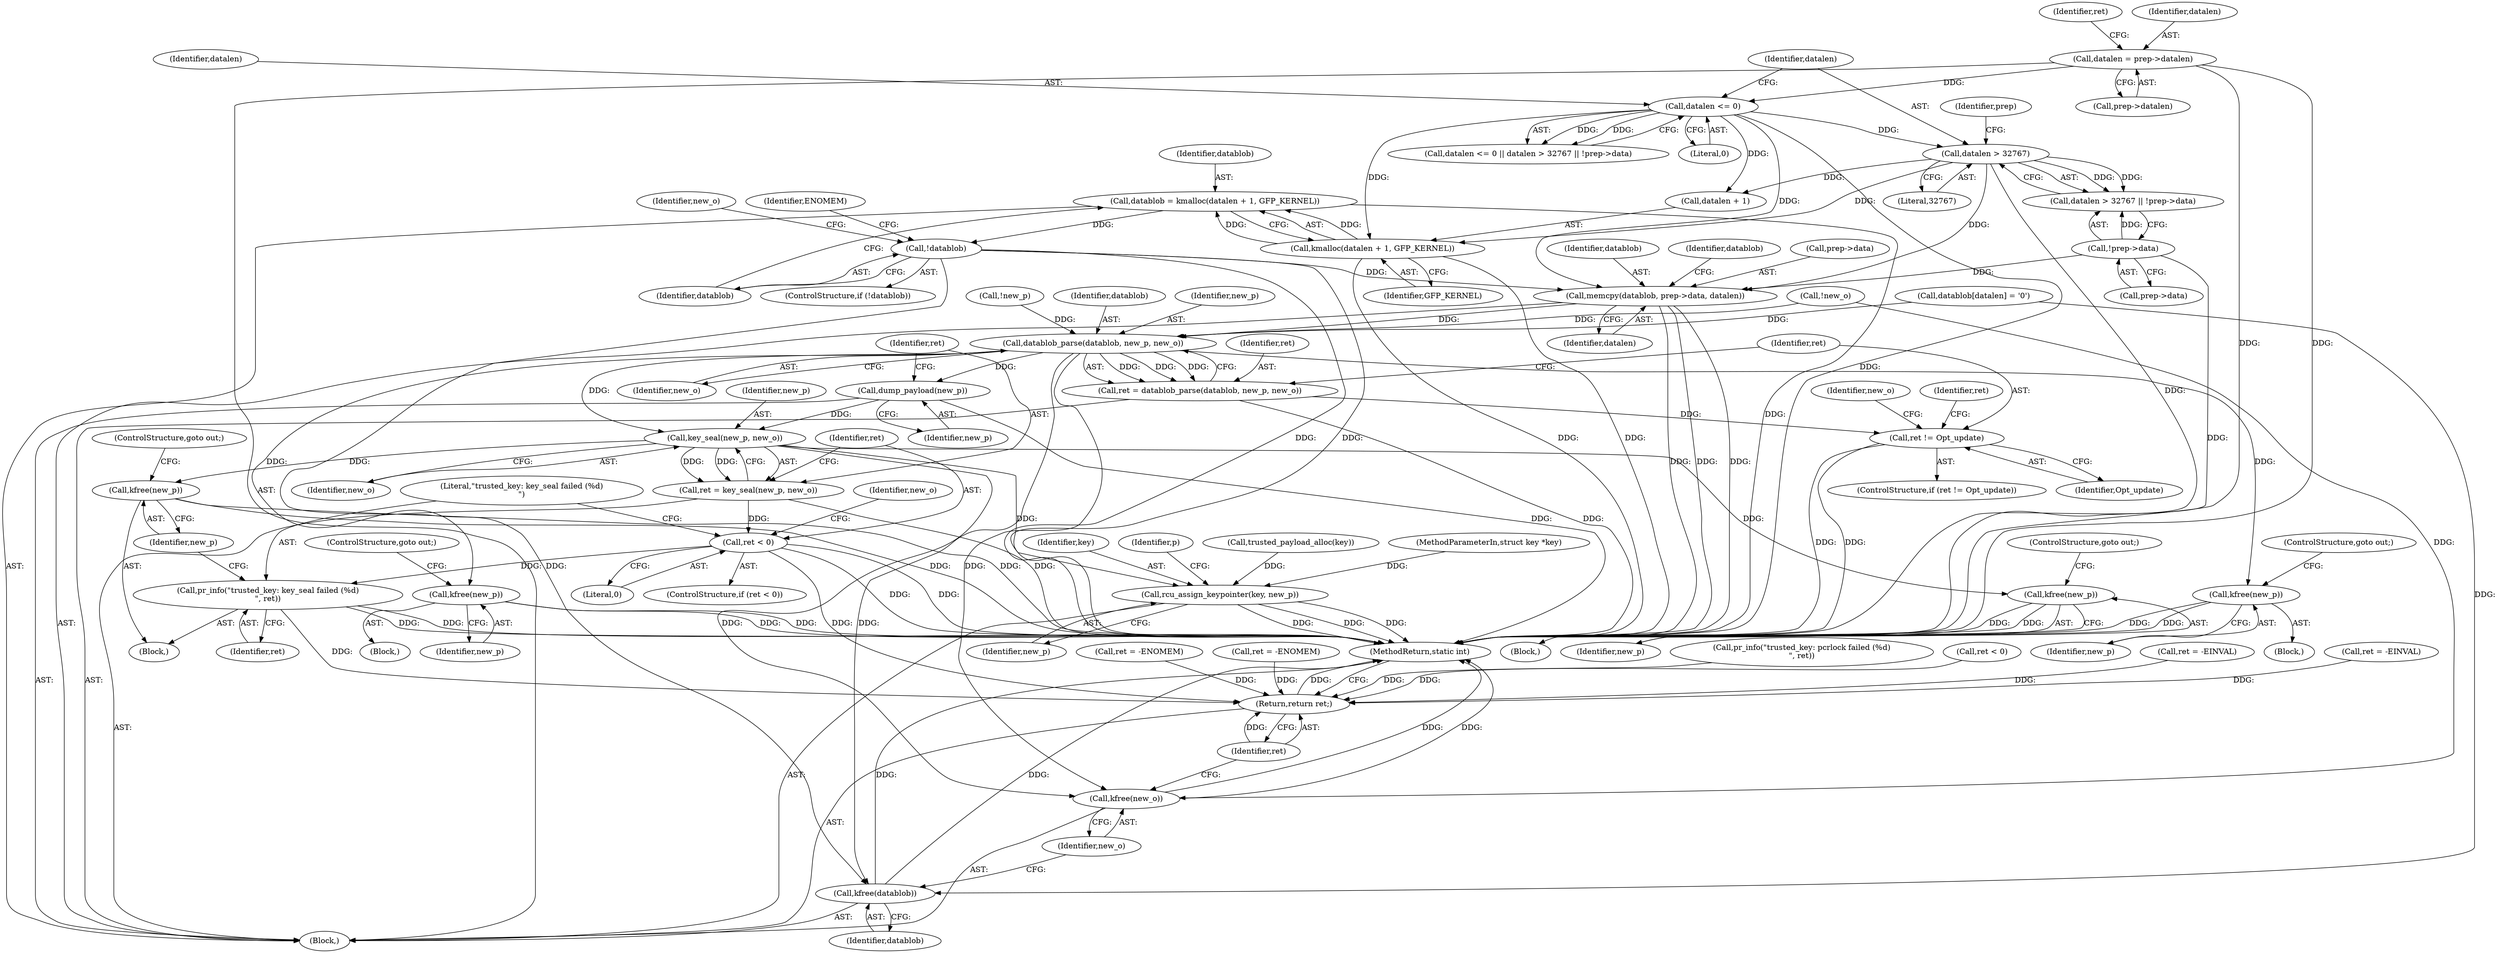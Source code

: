 digraph "0_linux_096fe9eaea40a17e125569f9e657e34cdb6d73bd_0@API" {
"1000200" [label="(Call,memcpy(datablob, prep->data, datalen))"];
"1000170" [label="(Call,!datablob)"];
"1000162" [label="(Call,datablob = kmalloc(datalen + 1, GFP_KERNEL))"];
"1000164" [label="(Call,kmalloc(datalen + 1, GFP_KERNEL))"];
"1000148" [label="(Call,datalen <= 0)"];
"1000109" [label="(Call,datalen = prep->datalen)"];
"1000152" [label="(Call,datalen > 32767)"];
"1000155" [label="(Call,!prep->data)"];
"1000213" [label="(Call,datablob_parse(datablob, new_p, new_o))"];
"1000211" [label="(Call,ret = datablob_parse(datablob, new_p, new_o))"];
"1000218" [label="(Call,ret != Opt_update)"];
"1000226" [label="(Call,kfree(new_p))"];
"1000239" [label="(Call,kfree(new_p))"];
"1000268" [label="(Call,dump_payload(new_p))"];
"1000272" [label="(Call,key_seal(new_p, new_o))"];
"1000270" [label="(Call,ret = key_seal(new_p, new_o))"];
"1000276" [label="(Call,ret < 0)"];
"1000280" [label="(Call,pr_info(\"trusted_key: key_seal failed (%d)\n\", ret))"];
"1000322" [label="(Return,return ret;)"];
"1000283" [label="(Call,kfree(new_p))"];
"1000305" [label="(Call,kfree(new_p))"];
"1000308" [label="(Call,rcu_assign_keypointer(key, new_p))"];
"1000320" [label="(Call,kfree(new_o))"];
"1000318" [label="(Call,kfree(datablob))"];
"1000227" [label="(Identifier,new_p)"];
"1000283" [label="(Call,kfree(new_p))"];
"1000241" [label="(ControlStructure,goto out;)"];
"1000226" [label="(Call,kfree(new_p))"];
"1000275" [label="(ControlStructure,if (ret < 0))"];
"1000279" [label="(Block,)"];
"1000277" [label="(Identifier,ret)"];
"1000272" [label="(Call,key_seal(new_p, new_o))"];
"1000201" [label="(Identifier,datablob)"];
"1000302" [label="(Call,pr_info(\"trusted_key: pcrlock failed (%d)\n\", ret))"];
"1000213" [label="(Call,datablob_parse(datablob, new_p, new_o))"];
"1000301" [label="(Block,)"];
"1000298" [label="(Call,ret < 0)"];
"1000109" [label="(Call,datalen = prep->datalen)"];
"1000268" [label="(Call,dump_payload(new_p))"];
"1000308" [label="(Call,rcu_assign_keypointer(key, new_p))"];
"1000179" [label="(Call,!new_o)"];
"1000322" [label="(Return,return ret;)"];
"1000222" [label="(Call,ret = -EINVAL)"];
"1000270" [label="(Call,ret = key_seal(new_p, new_o))"];
"1000165" [label="(Call,datalen + 1)"];
"1000168" [label="(Identifier,GFP_KERNEL)"];
"1000324" [label="(MethodReturn,static int)"];
"1000152" [label="(Call,datalen > 32767)"];
"1000212" [label="(Identifier,ret)"];
"1000162" [label="(Call,datablob = kmalloc(datalen + 1, GFP_KERNEL))"];
"1000217" [label="(ControlStructure,if (ret != Opt_update))"];
"1000157" [label="(Identifier,prep)"];
"1000117" [label="(Identifier,ret)"];
"1000189" [label="(Call,trusted_payload_alloc(key))"];
"1000235" [label="(Call,ret = -EINVAL)"];
"1000323" [label="(Identifier,ret)"];
"1000284" [label="(Identifier,new_p)"];
"1000306" [label="(Identifier,new_p)"];
"1000282" [label="(Identifier,ret)"];
"1000148" [label="(Call,datalen <= 0)"];
"1000228" [label="(ControlStructure,goto out;)"];
"1000102" [label="(MethodParameterIn,struct key *key)"];
"1000153" [label="(Identifier,datalen)"];
"1000232" [label="(Identifier,new_o)"];
"1000154" [label="(Literal,32767)"];
"1000305" [label="(Call,kfree(new_p))"];
"1000216" [label="(Identifier,new_o)"];
"1000104" [label="(Block,)"];
"1000151" [label="(Call,datalen > 32767 || !prep->data)"];
"1000169" [label="(ControlStructure,if (!datablob))"];
"1000285" [label="(ControlStructure,goto out;)"];
"1000200" [label="(Call,memcpy(datablob, prep->data, datalen))"];
"1000309" [label="(Identifier,key)"];
"1000195" [label="(Call,ret = -ENOMEM)"];
"1000155" [label="(Call,!prep->data)"];
"1000314" [label="(Identifier,p)"];
"1000110" [label="(Identifier,datalen)"];
"1000269" [label="(Identifier,new_p)"];
"1000211" [label="(Call,ret = datablob_parse(datablob, new_p, new_o))"];
"1000240" [label="(Identifier,new_p)"];
"1000234" [label="(Block,)"];
"1000318" [label="(Call,kfree(datablob))"];
"1000176" [label="(Identifier,new_o)"];
"1000170" [label="(Call,!datablob)"];
"1000271" [label="(Identifier,ret)"];
"1000163" [label="(Identifier,datablob)"];
"1000149" [label="(Identifier,datalen)"];
"1000223" [label="(Identifier,ret)"];
"1000147" [label="(Call,datalen <= 0 || datalen > 32767 || !prep->data)"];
"1000276" [label="(Call,ret < 0)"];
"1000320" [label="(Call,kfree(new_o))"];
"1000288" [label="(Identifier,new_o)"];
"1000192" [label="(Call,!new_p)"];
"1000156" [label="(Call,prep->data)"];
"1000239" [label="(Call,kfree(new_p))"];
"1000280" [label="(Call,pr_info(\"trusted_key: key_seal failed (%d)\n\", ret))"];
"1000321" [label="(Identifier,new_o)"];
"1000220" [label="(Identifier,Opt_update)"];
"1000150" [label="(Literal,0)"];
"1000218" [label="(Call,ret != Opt_update)"];
"1000164" [label="(Call,kmalloc(datalen + 1, GFP_KERNEL))"];
"1000174" [label="(Identifier,ENOMEM)"];
"1000182" [label="(Call,ret = -ENOMEM)"];
"1000219" [label="(Identifier,ret)"];
"1000171" [label="(Identifier,datablob)"];
"1000214" [label="(Identifier,datablob)"];
"1000281" [label="(Literal,\"trusted_key: key_seal failed (%d)\n\")"];
"1000205" [label="(Identifier,datalen)"];
"1000273" [label="(Identifier,new_p)"];
"1000111" [label="(Call,prep->datalen)"];
"1000221" [label="(Block,)"];
"1000215" [label="(Identifier,new_p)"];
"1000206" [label="(Call,datablob[datalen] = '\0')"];
"1000319" [label="(Identifier,datablob)"];
"1000208" [label="(Identifier,datablob)"];
"1000278" [label="(Literal,0)"];
"1000307" [label="(ControlStructure,goto out;)"];
"1000202" [label="(Call,prep->data)"];
"1000274" [label="(Identifier,new_o)"];
"1000310" [label="(Identifier,new_p)"];
"1000200" -> "1000104"  [label="AST: "];
"1000200" -> "1000205"  [label="CFG: "];
"1000201" -> "1000200"  [label="AST: "];
"1000202" -> "1000200"  [label="AST: "];
"1000205" -> "1000200"  [label="AST: "];
"1000208" -> "1000200"  [label="CFG: "];
"1000200" -> "1000324"  [label="DDG: "];
"1000200" -> "1000324"  [label="DDG: "];
"1000200" -> "1000324"  [label="DDG: "];
"1000170" -> "1000200"  [label="DDG: "];
"1000155" -> "1000200"  [label="DDG: "];
"1000148" -> "1000200"  [label="DDG: "];
"1000152" -> "1000200"  [label="DDG: "];
"1000200" -> "1000213"  [label="DDG: "];
"1000170" -> "1000169"  [label="AST: "];
"1000170" -> "1000171"  [label="CFG: "];
"1000171" -> "1000170"  [label="AST: "];
"1000174" -> "1000170"  [label="CFG: "];
"1000176" -> "1000170"  [label="CFG: "];
"1000170" -> "1000324"  [label="DDG: "];
"1000170" -> "1000324"  [label="DDG: "];
"1000162" -> "1000170"  [label="DDG: "];
"1000170" -> "1000318"  [label="DDG: "];
"1000162" -> "1000104"  [label="AST: "];
"1000162" -> "1000164"  [label="CFG: "];
"1000163" -> "1000162"  [label="AST: "];
"1000164" -> "1000162"  [label="AST: "];
"1000171" -> "1000162"  [label="CFG: "];
"1000162" -> "1000324"  [label="DDG: "];
"1000164" -> "1000162"  [label="DDG: "];
"1000164" -> "1000162"  [label="DDG: "];
"1000164" -> "1000168"  [label="CFG: "];
"1000165" -> "1000164"  [label="AST: "];
"1000168" -> "1000164"  [label="AST: "];
"1000164" -> "1000324"  [label="DDG: "];
"1000164" -> "1000324"  [label="DDG: "];
"1000148" -> "1000164"  [label="DDG: "];
"1000152" -> "1000164"  [label="DDG: "];
"1000148" -> "1000147"  [label="AST: "];
"1000148" -> "1000150"  [label="CFG: "];
"1000149" -> "1000148"  [label="AST: "];
"1000150" -> "1000148"  [label="AST: "];
"1000153" -> "1000148"  [label="CFG: "];
"1000147" -> "1000148"  [label="CFG: "];
"1000148" -> "1000324"  [label="DDG: "];
"1000148" -> "1000147"  [label="DDG: "];
"1000148" -> "1000147"  [label="DDG: "];
"1000109" -> "1000148"  [label="DDG: "];
"1000148" -> "1000152"  [label="DDG: "];
"1000148" -> "1000165"  [label="DDG: "];
"1000109" -> "1000104"  [label="AST: "];
"1000109" -> "1000111"  [label="CFG: "];
"1000110" -> "1000109"  [label="AST: "];
"1000111" -> "1000109"  [label="AST: "];
"1000117" -> "1000109"  [label="CFG: "];
"1000109" -> "1000324"  [label="DDG: "];
"1000109" -> "1000324"  [label="DDG: "];
"1000152" -> "1000151"  [label="AST: "];
"1000152" -> "1000154"  [label="CFG: "];
"1000153" -> "1000152"  [label="AST: "];
"1000154" -> "1000152"  [label="AST: "];
"1000157" -> "1000152"  [label="CFG: "];
"1000151" -> "1000152"  [label="CFG: "];
"1000152" -> "1000324"  [label="DDG: "];
"1000152" -> "1000151"  [label="DDG: "];
"1000152" -> "1000151"  [label="DDG: "];
"1000152" -> "1000165"  [label="DDG: "];
"1000155" -> "1000151"  [label="AST: "];
"1000155" -> "1000156"  [label="CFG: "];
"1000156" -> "1000155"  [label="AST: "];
"1000151" -> "1000155"  [label="CFG: "];
"1000155" -> "1000324"  [label="DDG: "];
"1000155" -> "1000151"  [label="DDG: "];
"1000213" -> "1000211"  [label="AST: "];
"1000213" -> "1000216"  [label="CFG: "];
"1000214" -> "1000213"  [label="AST: "];
"1000215" -> "1000213"  [label="AST: "];
"1000216" -> "1000213"  [label="AST: "];
"1000211" -> "1000213"  [label="CFG: "];
"1000213" -> "1000211"  [label="DDG: "];
"1000213" -> "1000211"  [label="DDG: "];
"1000213" -> "1000211"  [label="DDG: "];
"1000206" -> "1000213"  [label="DDG: "];
"1000192" -> "1000213"  [label="DDG: "];
"1000179" -> "1000213"  [label="DDG: "];
"1000213" -> "1000226"  [label="DDG: "];
"1000213" -> "1000239"  [label="DDG: "];
"1000213" -> "1000268"  [label="DDG: "];
"1000213" -> "1000272"  [label="DDG: "];
"1000213" -> "1000318"  [label="DDG: "];
"1000213" -> "1000320"  [label="DDG: "];
"1000211" -> "1000104"  [label="AST: "];
"1000212" -> "1000211"  [label="AST: "];
"1000219" -> "1000211"  [label="CFG: "];
"1000211" -> "1000324"  [label="DDG: "];
"1000211" -> "1000218"  [label="DDG: "];
"1000218" -> "1000217"  [label="AST: "];
"1000218" -> "1000220"  [label="CFG: "];
"1000219" -> "1000218"  [label="AST: "];
"1000220" -> "1000218"  [label="AST: "];
"1000223" -> "1000218"  [label="CFG: "];
"1000232" -> "1000218"  [label="CFG: "];
"1000218" -> "1000324"  [label="DDG: "];
"1000218" -> "1000324"  [label="DDG: "];
"1000226" -> "1000221"  [label="AST: "];
"1000226" -> "1000227"  [label="CFG: "];
"1000227" -> "1000226"  [label="AST: "];
"1000228" -> "1000226"  [label="CFG: "];
"1000226" -> "1000324"  [label="DDG: "];
"1000226" -> "1000324"  [label="DDG: "];
"1000239" -> "1000234"  [label="AST: "];
"1000239" -> "1000240"  [label="CFG: "];
"1000240" -> "1000239"  [label="AST: "];
"1000241" -> "1000239"  [label="CFG: "];
"1000239" -> "1000324"  [label="DDG: "];
"1000239" -> "1000324"  [label="DDG: "];
"1000268" -> "1000104"  [label="AST: "];
"1000268" -> "1000269"  [label="CFG: "];
"1000269" -> "1000268"  [label="AST: "];
"1000271" -> "1000268"  [label="CFG: "];
"1000268" -> "1000324"  [label="DDG: "];
"1000268" -> "1000272"  [label="DDG: "];
"1000272" -> "1000270"  [label="AST: "];
"1000272" -> "1000274"  [label="CFG: "];
"1000273" -> "1000272"  [label="AST: "];
"1000274" -> "1000272"  [label="AST: "];
"1000270" -> "1000272"  [label="CFG: "];
"1000272" -> "1000270"  [label="DDG: "];
"1000272" -> "1000270"  [label="DDG: "];
"1000272" -> "1000283"  [label="DDG: "];
"1000272" -> "1000305"  [label="DDG: "];
"1000272" -> "1000308"  [label="DDG: "];
"1000272" -> "1000320"  [label="DDG: "];
"1000270" -> "1000104"  [label="AST: "];
"1000271" -> "1000270"  [label="AST: "];
"1000277" -> "1000270"  [label="CFG: "];
"1000270" -> "1000324"  [label="DDG: "];
"1000270" -> "1000276"  [label="DDG: "];
"1000276" -> "1000275"  [label="AST: "];
"1000276" -> "1000278"  [label="CFG: "];
"1000277" -> "1000276"  [label="AST: "];
"1000278" -> "1000276"  [label="AST: "];
"1000281" -> "1000276"  [label="CFG: "];
"1000288" -> "1000276"  [label="CFG: "];
"1000276" -> "1000324"  [label="DDG: "];
"1000276" -> "1000324"  [label="DDG: "];
"1000276" -> "1000280"  [label="DDG: "];
"1000276" -> "1000322"  [label="DDG: "];
"1000280" -> "1000279"  [label="AST: "];
"1000280" -> "1000282"  [label="CFG: "];
"1000281" -> "1000280"  [label="AST: "];
"1000282" -> "1000280"  [label="AST: "];
"1000284" -> "1000280"  [label="CFG: "];
"1000280" -> "1000324"  [label="DDG: "];
"1000280" -> "1000324"  [label="DDG: "];
"1000280" -> "1000322"  [label="DDG: "];
"1000322" -> "1000104"  [label="AST: "];
"1000322" -> "1000323"  [label="CFG: "];
"1000323" -> "1000322"  [label="AST: "];
"1000324" -> "1000322"  [label="CFG: "];
"1000322" -> "1000324"  [label="DDG: "];
"1000323" -> "1000322"  [label="DDG: "];
"1000235" -> "1000322"  [label="DDG: "];
"1000302" -> "1000322"  [label="DDG: "];
"1000298" -> "1000322"  [label="DDG: "];
"1000195" -> "1000322"  [label="DDG: "];
"1000182" -> "1000322"  [label="DDG: "];
"1000222" -> "1000322"  [label="DDG: "];
"1000283" -> "1000279"  [label="AST: "];
"1000283" -> "1000284"  [label="CFG: "];
"1000284" -> "1000283"  [label="AST: "];
"1000285" -> "1000283"  [label="CFG: "];
"1000283" -> "1000324"  [label="DDG: "];
"1000283" -> "1000324"  [label="DDG: "];
"1000305" -> "1000301"  [label="AST: "];
"1000305" -> "1000306"  [label="CFG: "];
"1000306" -> "1000305"  [label="AST: "];
"1000307" -> "1000305"  [label="CFG: "];
"1000305" -> "1000324"  [label="DDG: "];
"1000305" -> "1000324"  [label="DDG: "];
"1000308" -> "1000104"  [label="AST: "];
"1000308" -> "1000310"  [label="CFG: "];
"1000309" -> "1000308"  [label="AST: "];
"1000310" -> "1000308"  [label="AST: "];
"1000314" -> "1000308"  [label="CFG: "];
"1000308" -> "1000324"  [label="DDG: "];
"1000308" -> "1000324"  [label="DDG: "];
"1000308" -> "1000324"  [label="DDG: "];
"1000189" -> "1000308"  [label="DDG: "];
"1000102" -> "1000308"  [label="DDG: "];
"1000320" -> "1000104"  [label="AST: "];
"1000320" -> "1000321"  [label="CFG: "];
"1000321" -> "1000320"  [label="AST: "];
"1000323" -> "1000320"  [label="CFG: "];
"1000320" -> "1000324"  [label="DDG: "];
"1000320" -> "1000324"  [label="DDG: "];
"1000179" -> "1000320"  [label="DDG: "];
"1000318" -> "1000104"  [label="AST: "];
"1000318" -> "1000319"  [label="CFG: "];
"1000319" -> "1000318"  [label="AST: "];
"1000321" -> "1000318"  [label="CFG: "];
"1000318" -> "1000324"  [label="DDG: "];
"1000318" -> "1000324"  [label="DDG: "];
"1000206" -> "1000318"  [label="DDG: "];
}

